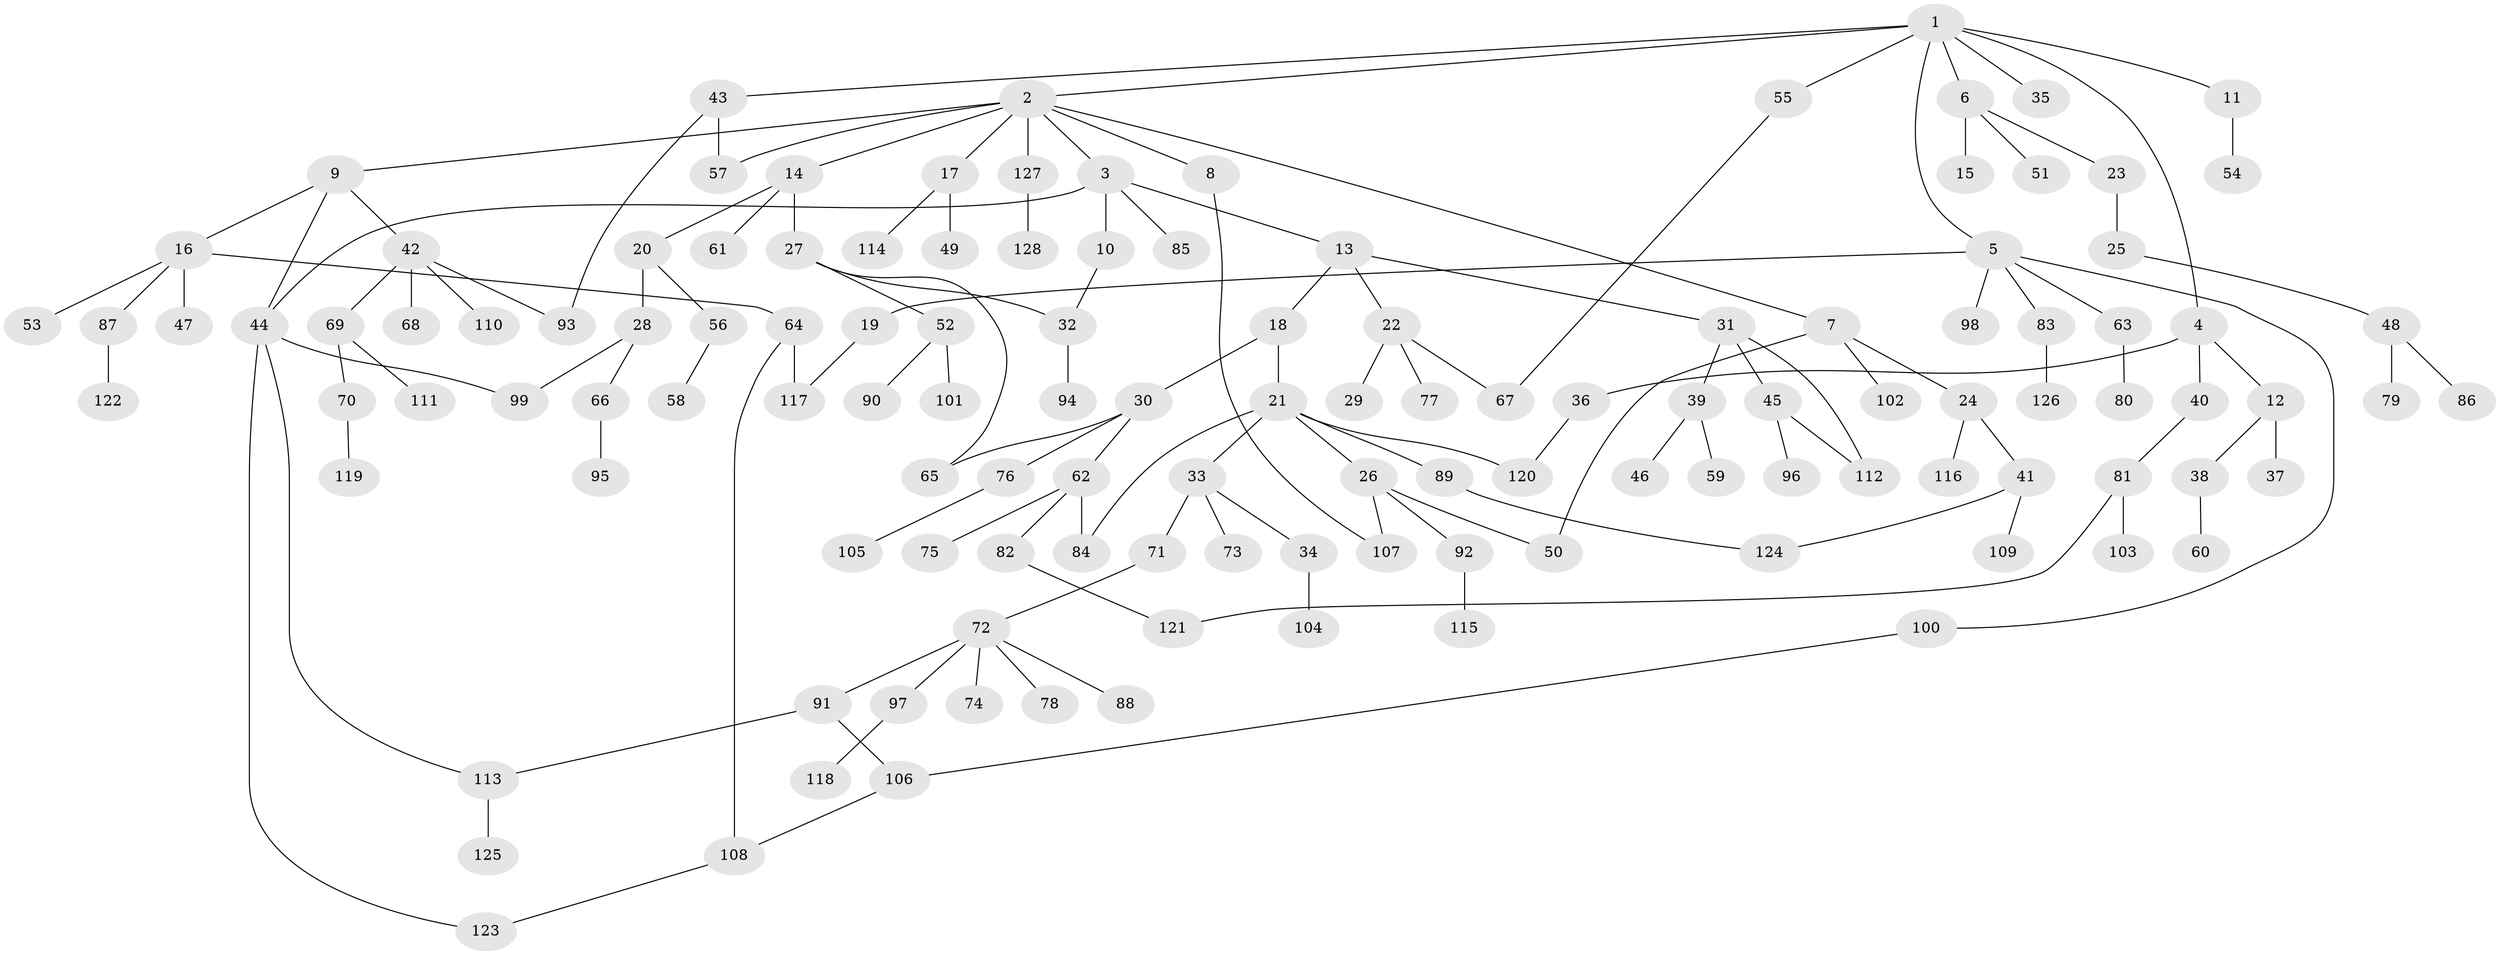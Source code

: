 // Generated by graph-tools (version 1.1) at 2025/10/02/27/25 16:10:53]
// undirected, 128 vertices, 146 edges
graph export_dot {
graph [start="1"]
  node [color=gray90,style=filled];
  1;
  2;
  3;
  4;
  5;
  6;
  7;
  8;
  9;
  10;
  11;
  12;
  13;
  14;
  15;
  16;
  17;
  18;
  19;
  20;
  21;
  22;
  23;
  24;
  25;
  26;
  27;
  28;
  29;
  30;
  31;
  32;
  33;
  34;
  35;
  36;
  37;
  38;
  39;
  40;
  41;
  42;
  43;
  44;
  45;
  46;
  47;
  48;
  49;
  50;
  51;
  52;
  53;
  54;
  55;
  56;
  57;
  58;
  59;
  60;
  61;
  62;
  63;
  64;
  65;
  66;
  67;
  68;
  69;
  70;
  71;
  72;
  73;
  74;
  75;
  76;
  77;
  78;
  79;
  80;
  81;
  82;
  83;
  84;
  85;
  86;
  87;
  88;
  89;
  90;
  91;
  92;
  93;
  94;
  95;
  96;
  97;
  98;
  99;
  100;
  101;
  102;
  103;
  104;
  105;
  106;
  107;
  108;
  109;
  110;
  111;
  112;
  113;
  114;
  115;
  116;
  117;
  118;
  119;
  120;
  121;
  122;
  123;
  124;
  125;
  126;
  127;
  128;
  1 -- 2;
  1 -- 4;
  1 -- 5;
  1 -- 6;
  1 -- 11;
  1 -- 35;
  1 -- 43;
  1 -- 55;
  2 -- 3;
  2 -- 7;
  2 -- 8;
  2 -- 9;
  2 -- 14;
  2 -- 17;
  2 -- 57;
  2 -- 127;
  3 -- 10;
  3 -- 13;
  3 -- 85;
  3 -- 44;
  4 -- 12;
  4 -- 36;
  4 -- 40;
  5 -- 19;
  5 -- 63;
  5 -- 83;
  5 -- 98;
  5 -- 100;
  6 -- 15;
  6 -- 23;
  6 -- 51;
  7 -- 24;
  7 -- 50;
  7 -- 102;
  8 -- 107;
  9 -- 16;
  9 -- 42;
  9 -- 44;
  10 -- 32;
  11 -- 54;
  12 -- 37;
  12 -- 38;
  13 -- 18;
  13 -- 22;
  13 -- 31;
  14 -- 20;
  14 -- 27;
  14 -- 61;
  16 -- 47;
  16 -- 53;
  16 -- 64;
  16 -- 87;
  17 -- 49;
  17 -- 114;
  18 -- 21;
  18 -- 30;
  19 -- 117;
  20 -- 28;
  20 -- 56;
  21 -- 26;
  21 -- 33;
  21 -- 84;
  21 -- 89;
  21 -- 120;
  22 -- 29;
  22 -- 77;
  22 -- 67;
  23 -- 25;
  24 -- 41;
  24 -- 116;
  25 -- 48;
  26 -- 92;
  26 -- 50;
  26 -- 107;
  27 -- 32;
  27 -- 52;
  27 -- 65;
  28 -- 66;
  28 -- 99;
  30 -- 62;
  30 -- 65;
  30 -- 76;
  31 -- 39;
  31 -- 45;
  31 -- 112;
  32 -- 94;
  33 -- 34;
  33 -- 71;
  33 -- 73;
  34 -- 104;
  36 -- 120;
  38 -- 60;
  39 -- 46;
  39 -- 59;
  40 -- 81;
  41 -- 109;
  41 -- 124;
  42 -- 68;
  42 -- 69;
  42 -- 93;
  42 -- 110;
  43 -- 93;
  43 -- 57;
  44 -- 113;
  44 -- 123;
  44 -- 99;
  45 -- 96;
  45 -- 112;
  48 -- 79;
  48 -- 86;
  52 -- 90;
  52 -- 101;
  55 -- 67;
  56 -- 58;
  62 -- 75;
  62 -- 82;
  62 -- 84;
  63 -- 80;
  64 -- 108;
  64 -- 117;
  66 -- 95;
  69 -- 70;
  69 -- 111;
  70 -- 119;
  71 -- 72;
  72 -- 74;
  72 -- 78;
  72 -- 88;
  72 -- 91;
  72 -- 97;
  76 -- 105;
  81 -- 103;
  81 -- 121;
  82 -- 121;
  83 -- 126;
  87 -- 122;
  89 -- 124;
  91 -- 106;
  91 -- 113;
  92 -- 115;
  97 -- 118;
  100 -- 106;
  106 -- 108;
  108 -- 123;
  113 -- 125;
  127 -- 128;
}
